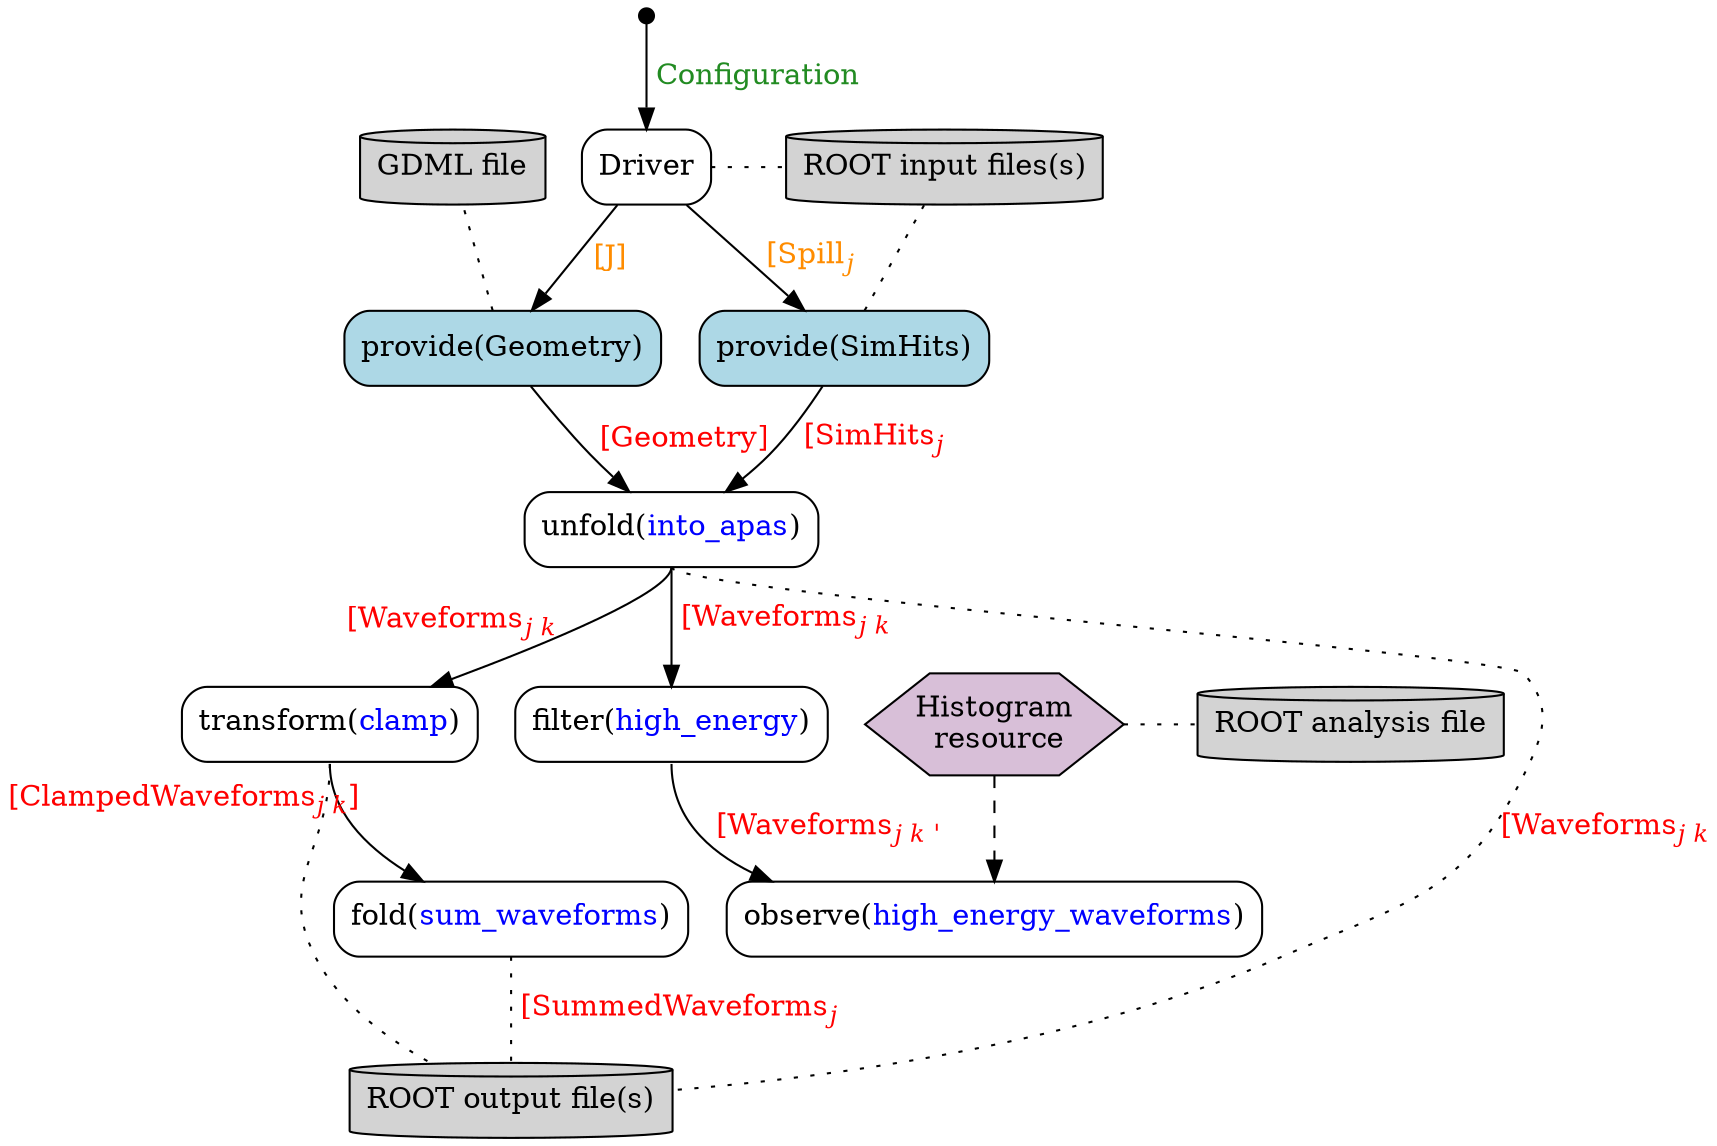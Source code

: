 digraph {
  node [shape="box", style="rounded"]
  edge [fontcolor="red"];

  start [shape="point", width=0.1]
  unfold [label=<unfold(<font color="blue">into_apas</font>)>]
  transform [label=<transform(<font color="blue">clamp</font>)>]
  fold [label=<fold(<font color="blue">sum_waveforms</font>)>]
  filter [label=<filter(<font color="blue">high_energy</font>)>];
  observer [label=<observe(<font color="blue">high_energy_waveforms</font>)>];
  out [label="ROOT output file(s)", shape="cylinder", style="filled", fillcolor="lightgray"]

  {
    rank=same;
    resource [label=<Histogram<br/> resource>,
              shape=hexagon,
              style=filled,
              fillcolor=thistle,
              margin=0];
    root [label="ROOT analysis file", style=filled, shape=cylinder];
  }

  start -> driver [label=" Configuration", fontcolor="forestgreen"];

  {
    rank=same;
    gdml [label="GDML file", shape="cylinder", style="filled", fillcolor="lightgray"]
    driver [label="Driver"];
    input [label="ROOT input files(s)", shape="cylinder", style="filled", fillcolor="lightgray"];
  }

  driver -> input [style="dotted", arrowhead=none];

  {
    rank=same;
    geometry [label="provide(Geometry)", style="filled,rounded", fillcolor="lightblue"];
    sim_hits_provider [label=<provide(SimHits)>, style="filled,rounded" fillcolor="lightblue"];
  }

  driver -> geometry [label=" [J]", fontcolor="darkorange"];
  driver -> sim_hits_provider [label=< [Spill<sub><i>j</i></sub>]>, fontcolor="darkorange"];

  geometry -> gdml [style="dotted", arrowhead=none];
  resource -> root [style="dotted", arrowhead=none];

  sim_hits_provider -> input [style="dotted", arrowhead=none];
  sim_hits_provider -> unfold [label=< [SimHits<sub><i>j</i></sub>]>];
  geometry -> unfold [label=< [Geometry]>];

  unfold:s -> transform [xlabel=< [Waveforms<sub><i>j k</i></sub>]>];
  transform:s -> fold [taillabel=<[ClampedWaveforms<sub><i>j k</i></sub>] >,
                       labelangle=-80,
                       labeldistance=7
                      ];

  unfold:s -> out [style="dotted", arrowhead=none, label=<[Waveforms<sub><i>j k</i></sub>]>];
  transform:s -> out [style="dotted", arrowhead=none];


  unfold:s -> filter [label=< [Waveforms<sub><i>j k</i></sub>]>];
  filter:s -> observer [label=< [Waveforms<sub><i>j k</i> '</sub>]>];
  resource -> observer [style="dashed"];

  fold:s -> out [style="dotted", arrowhead=none, label=< [SummedWaveforms<sub><i>j</i></sub>]>];
}
